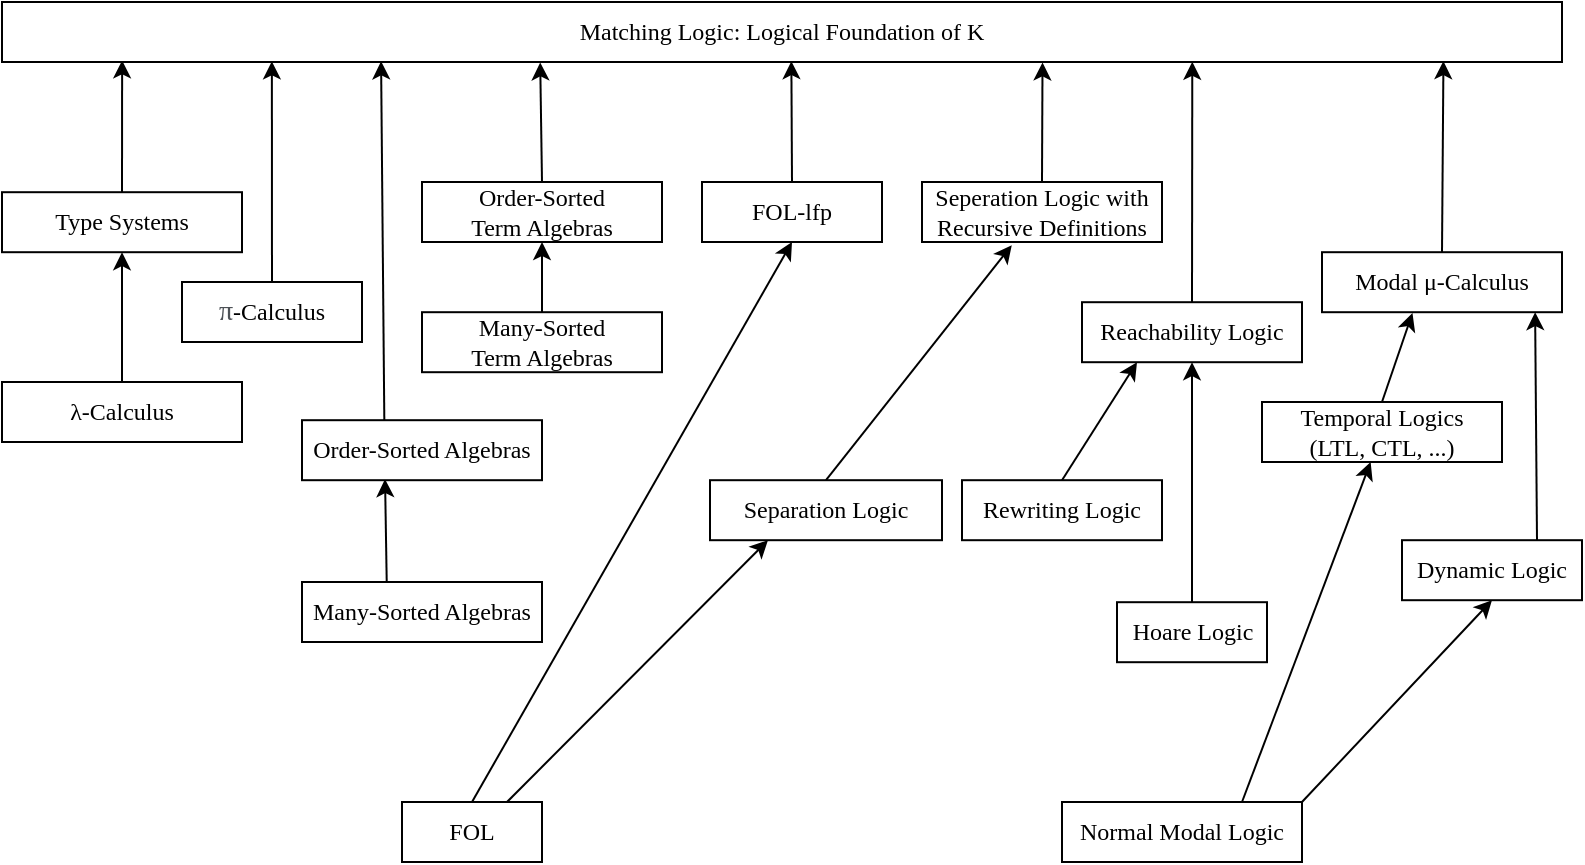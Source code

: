 <mxfile version="13.9.9" type="device"><diagram id="r_zGSr2CA-iQkFnaXVkz" name="Page-1"><mxGraphModel dx="1222" dy="676" grid="1" gridSize="10" guides="1" tooltips="1" connect="1" arrows="1" fold="1" page="1" pageScale="1" pageWidth="827" pageHeight="1169" math="0" shadow="0"><root><mxCell id="0"/><mxCell id="1" parent="0"/><mxCell id="j13BER8KOyGRcytFWF9j-4" style="edgeStyle=none;rounded=0;orthogonalLoop=1;jettySize=auto;html=1;exitX=0.5;exitY=0;exitDx=0;exitDy=0;entryX=0.506;entryY=0.986;entryDx=0;entryDy=0;entryPerimeter=0;fontFamily=Times New Roman;fontStyle=0" parent="1" source="j13BER8KOyGRcytFWF9j-5" target="j13BER8KOyGRcytFWF9j-40" edge="1"><mxGeometry relative="1" as="geometry"/></mxCell><mxCell id="j13BER8KOyGRcytFWF9j-5" value="FOL-lfp" style="rounded=0;whiteSpace=wrap;html=1;fontFamily=Times New Roman;fontStyle=0" parent="1" vertex="1"><mxGeometry x="410" y="260" width="90" height="30" as="geometry"/></mxCell><mxCell id="j13BER8KOyGRcytFWF9j-6" style="edgeStyle=none;rounded=0;orthogonalLoop=1;jettySize=auto;html=1;exitX=0.5;exitY=0;exitDx=0;exitDy=0;entryX=0.667;entryY=1.007;entryDx=0;entryDy=0;entryPerimeter=0;fontFamily=Times New Roman;fontStyle=0" parent="1" source="j13BER8KOyGRcytFWF9j-7" target="j13BER8KOyGRcytFWF9j-40" edge="1"><mxGeometry relative="1" as="geometry"><mxPoint x="590" y="350" as="targetPoint"/></mxGeometry></mxCell><mxCell id="j13BER8KOyGRcytFWF9j-7" value="Seperation Logic with Recursive Definitions" style="rounded=0;whiteSpace=wrap;html=1;fontFamily=Times New Roman;fontStyle=0" parent="1" vertex="1"><mxGeometry x="520" y="260" width="120" height="30" as="geometry"/></mxCell><mxCell id="j13BER8KOyGRcytFWF9j-8" value="" style="edgeStyle=none;rounded=0;orthogonalLoop=1;jettySize=auto;html=1;exitX=0.75;exitY=0;exitDx=0;exitDy=0;fontFamily=Times New Roman;fontStyle=0" parent="1" source="j13BER8KOyGRcytFWF9j-11" target="j13BER8KOyGRcytFWF9j-13" edge="1"><mxGeometry relative="1" as="geometry"/></mxCell><mxCell id="j13BER8KOyGRcytFWF9j-9" style="edgeStyle=none;rounded=0;orthogonalLoop=1;jettySize=auto;html=1;entryX=0.5;entryY=1;entryDx=0;entryDy=0;exitX=1;exitY=0;exitDx=0;exitDy=0;fontFamily=Times New Roman;fontStyle=0" parent="1" source="j13BER8KOyGRcytFWF9j-11" target="j13BER8KOyGRcytFWF9j-15" edge="1"><mxGeometry relative="1" as="geometry"><mxPoint x="960" y="520.1" as="targetPoint"/></mxGeometry></mxCell><mxCell id="j13BER8KOyGRcytFWF9j-11" value="Normal Modal Logic" style="rounded=0;whiteSpace=wrap;html=1;fontFamily=Times New Roman;fontStyle=0" parent="1" vertex="1"><mxGeometry x="590" y="570" width="120" height="30" as="geometry"/></mxCell><mxCell id="j13BER8KOyGRcytFWF9j-12" style="edgeStyle=none;rounded=0;orthogonalLoop=1;jettySize=auto;html=1;exitX=0.5;exitY=0;exitDx=0;exitDy=0;entryX=0.377;entryY=1.013;entryDx=0;entryDy=0;entryPerimeter=0;fontFamily=Times New Roman;fontStyle=0" parent="1" source="j13BER8KOyGRcytFWF9j-13" target="j13BER8KOyGRcytFWF9j-19" edge="1"><mxGeometry relative="1" as="geometry"><Array as="points"/></mxGeometry></mxCell><mxCell id="j13BER8KOyGRcytFWF9j-13" value="Temporal Logics&lt;br&gt;(LTL, CTL, ...)" style="rounded=0;whiteSpace=wrap;html=1;fontFamily=Times New Roman;fontStyle=0" parent="1" vertex="1"><mxGeometry x="690" y="370" width="120" height="30" as="geometry"/></mxCell><mxCell id="j13BER8KOyGRcytFWF9j-14" style="edgeStyle=none;rounded=0;orthogonalLoop=1;jettySize=auto;html=1;exitX=0.75;exitY=0;exitDx=0;exitDy=0;entryX=0.888;entryY=0.999;entryDx=0;entryDy=0;entryPerimeter=0;fontFamily=Times New Roman;fontStyle=0" parent="1" source="j13BER8KOyGRcytFWF9j-15" target="j13BER8KOyGRcytFWF9j-19" edge="1"><mxGeometry relative="1" as="geometry"><mxPoint x="1000" y="460.1" as="targetPoint"/></mxGeometry></mxCell><mxCell id="j13BER8KOyGRcytFWF9j-15" value="Dynamic Logic&lt;br&gt;" style="rounded=0;whiteSpace=wrap;html=1;fontFamily=Times New Roman;fontStyle=0" parent="1" vertex="1"><mxGeometry x="760" y="439.1" width="90" height="30" as="geometry"/></mxCell><mxCell id="j13BER8KOyGRcytFWF9j-18" style="edgeStyle=none;rounded=0;orthogonalLoop=1;jettySize=auto;html=1;exitX=0.5;exitY=0;exitDx=0;exitDy=0;entryX=0.924;entryY=0.985;entryDx=0;entryDy=0;entryPerimeter=0;fontFamily=Times New Roman;fontStyle=0" parent="1" source="j13BER8KOyGRcytFWF9j-19" target="j13BER8KOyGRcytFWF9j-40" edge="1"><mxGeometry relative="1" as="geometry"/></mxCell><mxCell id="j13BER8KOyGRcytFWF9j-19" value="Modal μ-Calculus" style="rounded=0;whiteSpace=wrap;html=1;fontFamily=Times New Roman;fontStyle=0" parent="1" vertex="1"><mxGeometry x="720" y="295.1" width="120" height="30" as="geometry"/></mxCell><mxCell id="j13BER8KOyGRcytFWF9j-20" style="edgeStyle=none;rounded=0;orthogonalLoop=1;jettySize=auto;html=1;exitX=0.5;exitY=0;exitDx=0;exitDy=0;entryX=0.5;entryY=1;entryDx=0;entryDy=0;fontFamily=Times New Roman;fontStyle=0" parent="1" source="j13BER8KOyGRcytFWF9j-23" target="j13BER8KOyGRcytFWF9j-5" edge="1"><mxGeometry relative="1" as="geometry"><mxPoint x="540" y="500.1" as="targetPoint"/></mxGeometry></mxCell><mxCell id="j13BER8KOyGRcytFWF9j-21" value="" style="edgeStyle=none;rounded=0;orthogonalLoop=1;jettySize=auto;html=1;entryX=0.25;entryY=1;entryDx=0;entryDy=0;exitX=0.75;exitY=0;exitDx=0;exitDy=0;fontFamily=Times New Roman;fontStyle=0" parent="1" source="j13BER8KOyGRcytFWF9j-23" target="j13BER8KOyGRcytFWF9j-25" edge="1"><mxGeometry relative="1" as="geometry"/></mxCell><mxCell id="j13BER8KOyGRcytFWF9j-23" value="FOL" style="rounded=0;whiteSpace=wrap;html=1;fontFamily=Times New Roman;fontStyle=0" parent="1" vertex="1"><mxGeometry x="260" y="570" width="70" height="30" as="geometry"/></mxCell><mxCell id="j13BER8KOyGRcytFWF9j-24" style="edgeStyle=none;rounded=0;orthogonalLoop=1;jettySize=auto;html=1;exitX=0.5;exitY=0;exitDx=0;exitDy=0;entryX=0.374;entryY=1.053;entryDx=0;entryDy=0;entryPerimeter=0;fontFamily=Times New Roman;fontStyle=0" parent="1" source="j13BER8KOyGRcytFWF9j-25" target="j13BER8KOyGRcytFWF9j-7" edge="1"><mxGeometry relative="1" as="geometry"/></mxCell><mxCell id="j13BER8KOyGRcytFWF9j-25" value="Separation Logic" style="rounded=0;whiteSpace=wrap;html=1;fontFamily=Times New Roman;fontStyle=0" parent="1" vertex="1"><mxGeometry x="414" y="409.1" width="116" height="30" as="geometry"/></mxCell><mxCell id="j13BER8KOyGRcytFWF9j-26" style="edgeStyle=none;rounded=0;orthogonalLoop=1;jettySize=auto;html=1;exitX=0.5;exitY=0;exitDx=0;exitDy=0;entryX=0.763;entryY=0.996;entryDx=0;entryDy=0;entryPerimeter=0;fontFamily=Times New Roman;fontStyle=0" parent="1" source="j13BER8KOyGRcytFWF9j-27" target="j13BER8KOyGRcytFWF9j-40" edge="1"><mxGeometry relative="1" as="geometry"/></mxCell><mxCell id="j13BER8KOyGRcytFWF9j-27" value="Reachability Logic" style="rounded=0;whiteSpace=wrap;html=1;fontFamily=Times New Roman;fontStyle=0" parent="1" vertex="1"><mxGeometry x="600" y="320.1" width="110" height="30" as="geometry"/></mxCell><mxCell id="j13BER8KOyGRcytFWF9j-28" style="edgeStyle=none;rounded=0;orthogonalLoop=1;jettySize=auto;html=1;exitX=0.5;exitY=0;exitDx=0;exitDy=0;entryX=0.5;entryY=1;entryDx=0;entryDy=0;fontFamily=Times New Roman;fontStyle=0" parent="1" source="j13BER8KOyGRcytFWF9j-29" target="j13BER8KOyGRcytFWF9j-27" edge="1"><mxGeometry relative="1" as="geometry"><mxPoint x="680" y="331.1" as="targetPoint"/></mxGeometry></mxCell><mxCell id="j13BER8KOyGRcytFWF9j-29" value="Hoare Logic" style="rounded=0;whiteSpace=wrap;html=1;fontFamily=Times New Roman;fontStyle=0" parent="1" vertex="1"><mxGeometry x="617.5" y="470.1" width="75" height="30" as="geometry"/></mxCell><mxCell id="j13BER8KOyGRcytFWF9j-30" style="rounded=0;orthogonalLoop=1;jettySize=auto;html=1;exitX=0.5;exitY=0;exitDx=0;exitDy=0;entryX=0.25;entryY=1;entryDx=0;entryDy=0;fontFamily=Times New Roman;fontStyle=0" parent="1" source="j13BER8KOyGRcytFWF9j-31" target="j13BER8KOyGRcytFWF9j-27" edge="1"><mxGeometry relative="1" as="geometry"/></mxCell><mxCell id="j13BER8KOyGRcytFWF9j-31" value="Rewriting Logic" style="rounded=0;whiteSpace=wrap;html=1;fontFamily=Times New Roman;fontStyle=0" parent="1" vertex="1"><mxGeometry x="540" y="409.1" width="100" height="30" as="geometry"/></mxCell><mxCell id="j13BER8KOyGRcytFWF9j-33" value="" style="edgeStyle=none;rounded=0;orthogonalLoop=1;jettySize=auto;html=1;fontFamily=Times New Roman;fontStyle=0" parent="1" source="j13BER8KOyGRcytFWF9j-34" target="j13BER8KOyGRcytFWF9j-36" edge="1"><mxGeometry relative="1" as="geometry"/></mxCell><mxCell id="j13BER8KOyGRcytFWF9j-34" value="&lt;span&gt;λ-&lt;/span&gt;Calculus" style="rounded=0;whiteSpace=wrap;html=1;fontFamily=Times New Roman;fontStyle=0" parent="1" vertex="1"><mxGeometry x="60" y="360.0" width="120" height="30" as="geometry"/></mxCell><mxCell id="j13BER8KOyGRcytFWF9j-35" style="edgeStyle=none;rounded=0;orthogonalLoop=1;jettySize=auto;html=1;exitX=0.5;exitY=0;exitDx=0;exitDy=0;entryX=0.077;entryY=0.973;entryDx=0;entryDy=0;entryPerimeter=0;fontFamily=Times New Roman;fontStyle=0" parent="1" source="j13BER8KOyGRcytFWF9j-36" target="j13BER8KOyGRcytFWF9j-40" edge="1"><mxGeometry relative="1" as="geometry"><mxPoint x="350" y="230" as="targetPoint"/></mxGeometry></mxCell><mxCell id="j13BER8KOyGRcytFWF9j-36" value="Type Systems" style="rounded=0;whiteSpace=wrap;html=1;fontFamily=Times New Roman;fontStyle=0" parent="1" vertex="1"><mxGeometry x="60" y="265.1" width="120" height="30" as="geometry"/></mxCell><mxCell id="j13BER8KOyGRcytFWF9j-40" value="Matching Logic: Logical Foundation of K" style="rounded=0;whiteSpace=wrap;html=1;fontFamily=Times New Roman;fontStyle=0" parent="1" vertex="1"><mxGeometry x="60" y="170" width="780" height="30" as="geometry"/></mxCell><mxCell id="j13BER8KOyGRcytFWF9j-41" value="" style="edgeStyle=none;rounded=0;orthogonalLoop=1;jettySize=auto;html=1;entryX=0.346;entryY=0.982;entryDx=0;entryDy=0;entryPerimeter=0;exitX=0.353;exitY=0.005;exitDx=0;exitDy=0;exitPerimeter=0;fontFamily=Times New Roman;fontStyle=0" parent="1" source="j13BER8KOyGRcytFWF9j-42" target="j13BER8KOyGRcytFWF9j-44" edge="1"><mxGeometry relative="1" as="geometry"/></mxCell><mxCell id="j13BER8KOyGRcytFWF9j-42" value="Many-Sorted Algebras" style="rounded=0;whiteSpace=wrap;html=1;fontFamily=Times New Roman;fontStyle=0" parent="1" vertex="1"><mxGeometry x="210" y="460.0" width="120" height="30" as="geometry"/></mxCell><mxCell id="j13BER8KOyGRcytFWF9j-43" style="edgeStyle=none;rounded=0;orthogonalLoop=1;jettySize=auto;html=1;exitX=0.343;exitY=0;exitDx=0;exitDy=0;entryX=0.243;entryY=0.989;entryDx=0;entryDy=0;entryPerimeter=0;exitPerimeter=0;fontFamily=Times New Roman;fontStyle=0" parent="1" source="j13BER8KOyGRcytFWF9j-44" target="j13BER8KOyGRcytFWF9j-40" edge="1"><mxGeometry relative="1" as="geometry"><mxPoint x="250" y="260.0" as="targetPoint"/></mxGeometry></mxCell><mxCell id="j13BER8KOyGRcytFWF9j-44" value="Order-Sorted Algebras" style="rounded=0;whiteSpace=wrap;html=1;fontFamily=Times New Roman;fontStyle=0" parent="1" vertex="1"><mxGeometry x="210" y="379.1" width="120" height="30" as="geometry"/></mxCell><mxCell id="gK_eRllBP5B6Vm112gPd-3" style="edgeStyle=orthogonalEdgeStyle;rounded=0;orthogonalLoop=1;jettySize=auto;html=1;exitX=0.5;exitY=0;exitDx=0;exitDy=0;entryX=0.5;entryY=1;entryDx=0;entryDy=0;fontFamily=Times New Roman;fontStyle=0" edge="1" parent="1" source="gK_eRllBP5B6Vm112gPd-1" target="gK_eRllBP5B6Vm112gPd-2"><mxGeometry relative="1" as="geometry"/></mxCell><mxCell id="gK_eRllBP5B6Vm112gPd-1" value="Many-Sorted &lt;br&gt;Term Algebras" style="rounded=0;whiteSpace=wrap;html=1;fontFamily=Times New Roman;fontStyle=0" vertex="1" parent="1"><mxGeometry x="270" y="325.1" width="120" height="30" as="geometry"/></mxCell><mxCell id="gK_eRllBP5B6Vm112gPd-4" style="rounded=0;orthogonalLoop=1;jettySize=auto;html=1;exitX=0.5;exitY=0;exitDx=0;exitDy=0;entryX=0.345;entryY=1.007;entryDx=0;entryDy=0;entryPerimeter=0;fontFamily=Times New Roman;fontStyle=0" edge="1" parent="1" source="gK_eRllBP5B6Vm112gPd-2" target="j13BER8KOyGRcytFWF9j-40"><mxGeometry relative="1" as="geometry"/></mxCell><mxCell id="gK_eRllBP5B6Vm112gPd-2" value="Order-Sorted &lt;br&gt;Term Algebras" style="rounded=0;whiteSpace=wrap;html=1;fontFamily=Times New Roman;fontStyle=0" vertex="1" parent="1"><mxGeometry x="270" y="260.0" width="120" height="30" as="geometry"/></mxCell><mxCell id="gK_eRllBP5B6Vm112gPd-7" style="edgeStyle=none;rounded=0;orthogonalLoop=1;jettySize=auto;html=1;entryX=0.173;entryY=0.989;entryDx=0;entryDy=0;entryPerimeter=0;fontFamily=Times New Roman;fontStyle=0" edge="1" parent="1" source="gK_eRllBP5B6Vm112gPd-6" target="j13BER8KOyGRcytFWF9j-40"><mxGeometry relative="1" as="geometry"/></mxCell><mxCell id="gK_eRllBP5B6Vm112gPd-6" value="&lt;span style=&quot;color: rgb(77, 81, 86); font-size: 14px; background-color: rgb(255, 255, 255);&quot;&gt;π&lt;/span&gt;-Calculus" style="rounded=0;whiteSpace=wrap;html=1;fontFamily=Times New Roman;fontStyle=0" vertex="1" parent="1"><mxGeometry x="150" y="310" width="90" height="30" as="geometry"/></mxCell></root></mxGraphModel></diagram></mxfile>